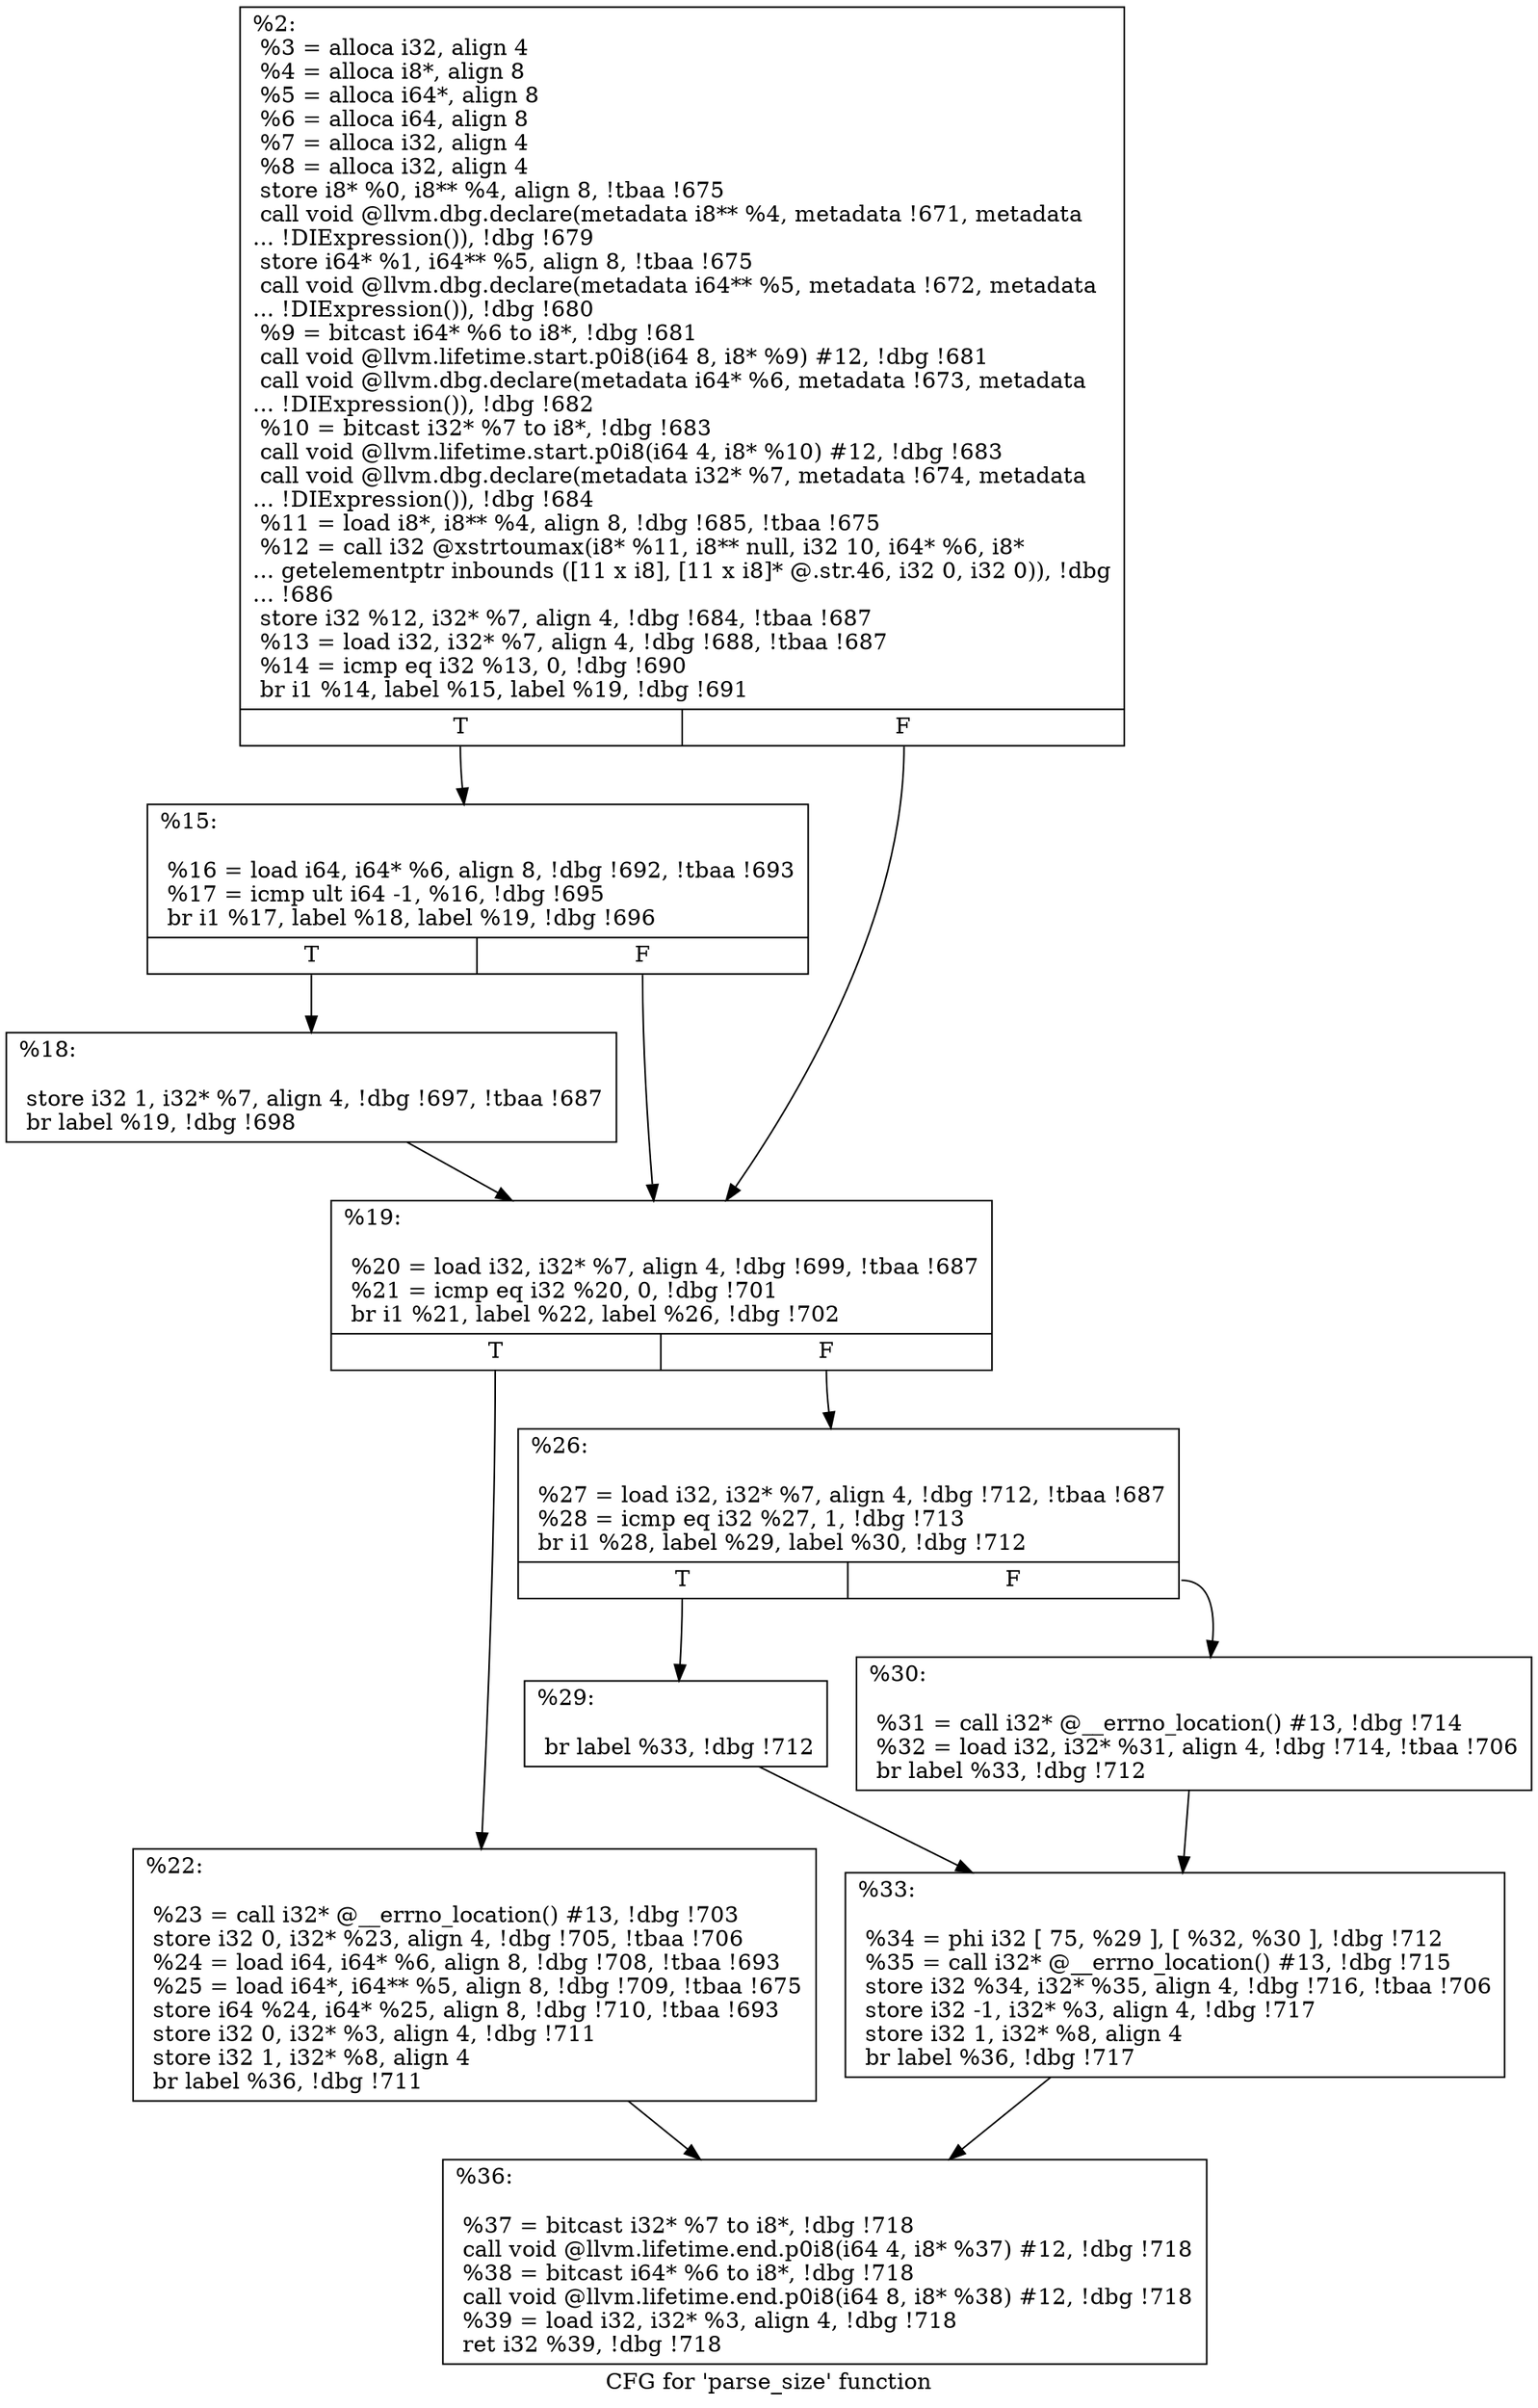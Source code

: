 digraph "CFG for 'parse_size' function" {
	label="CFG for 'parse_size' function";

	Node0x1270db0 [shape=record,label="{%2:\l  %3 = alloca i32, align 4\l  %4 = alloca i8*, align 8\l  %5 = alloca i64*, align 8\l  %6 = alloca i64, align 8\l  %7 = alloca i32, align 4\l  %8 = alloca i32, align 4\l  store i8* %0, i8** %4, align 8, !tbaa !675\l  call void @llvm.dbg.declare(metadata i8** %4, metadata !671, metadata\l... !DIExpression()), !dbg !679\l  store i64* %1, i64** %5, align 8, !tbaa !675\l  call void @llvm.dbg.declare(metadata i64** %5, metadata !672, metadata\l... !DIExpression()), !dbg !680\l  %9 = bitcast i64* %6 to i8*, !dbg !681\l  call void @llvm.lifetime.start.p0i8(i64 8, i8* %9) #12, !dbg !681\l  call void @llvm.dbg.declare(metadata i64* %6, metadata !673, metadata\l... !DIExpression()), !dbg !682\l  %10 = bitcast i32* %7 to i8*, !dbg !683\l  call void @llvm.lifetime.start.p0i8(i64 4, i8* %10) #12, !dbg !683\l  call void @llvm.dbg.declare(metadata i32* %7, metadata !674, metadata\l... !DIExpression()), !dbg !684\l  %11 = load i8*, i8** %4, align 8, !dbg !685, !tbaa !675\l  %12 = call i32 @xstrtoumax(i8* %11, i8** null, i32 10, i64* %6, i8*\l... getelementptr inbounds ([11 x i8], [11 x i8]* @.str.46, i32 0, i32 0)), !dbg\l... !686\l  store i32 %12, i32* %7, align 4, !dbg !684, !tbaa !687\l  %13 = load i32, i32* %7, align 4, !dbg !688, !tbaa !687\l  %14 = icmp eq i32 %13, 0, !dbg !690\l  br i1 %14, label %15, label %19, !dbg !691\l|{<s0>T|<s1>F}}"];
	Node0x1270db0:s0 -> Node0x1270ec0;
	Node0x1270db0:s1 -> Node0x1270f60;
	Node0x1270ec0 [shape=record,label="{%15:\l\l  %16 = load i64, i64* %6, align 8, !dbg !692, !tbaa !693\l  %17 = icmp ult i64 -1, %16, !dbg !695\l  br i1 %17, label %18, label %19, !dbg !696\l|{<s0>T|<s1>F}}"];
	Node0x1270ec0:s0 -> Node0x1270f10;
	Node0x1270ec0:s1 -> Node0x1270f60;
	Node0x1270f10 [shape=record,label="{%18:\l\l  store i32 1, i32* %7, align 4, !dbg !697, !tbaa !687\l  br label %19, !dbg !698\l}"];
	Node0x1270f10 -> Node0x1270f60;
	Node0x1270f60 [shape=record,label="{%19:\l\l  %20 = load i32, i32* %7, align 4, !dbg !699, !tbaa !687\l  %21 = icmp eq i32 %20, 0, !dbg !701\l  br i1 %21, label %22, label %26, !dbg !702\l|{<s0>T|<s1>F}}"];
	Node0x1270f60:s0 -> Node0x1270fb0;
	Node0x1270f60:s1 -> Node0x1271000;
	Node0x1270fb0 [shape=record,label="{%22:\l\l  %23 = call i32* @__errno_location() #13, !dbg !703\l  store i32 0, i32* %23, align 4, !dbg !705, !tbaa !706\l  %24 = load i64, i64* %6, align 8, !dbg !708, !tbaa !693\l  %25 = load i64*, i64** %5, align 8, !dbg !709, !tbaa !675\l  store i64 %24, i64* %25, align 8, !dbg !710, !tbaa !693\l  store i32 0, i32* %3, align 4, !dbg !711\l  store i32 1, i32* %8, align 4\l  br label %36, !dbg !711\l}"];
	Node0x1270fb0 -> Node0x1271140;
	Node0x1271000 [shape=record,label="{%26:\l\l  %27 = load i32, i32* %7, align 4, !dbg !712, !tbaa !687\l  %28 = icmp eq i32 %27, 1, !dbg !713\l  br i1 %28, label %29, label %30, !dbg !712\l|{<s0>T|<s1>F}}"];
	Node0x1271000:s0 -> Node0x1271050;
	Node0x1271000:s1 -> Node0x12710a0;
	Node0x1271050 [shape=record,label="{%29:\l\l  br label %33, !dbg !712\l}"];
	Node0x1271050 -> Node0x12710f0;
	Node0x12710a0 [shape=record,label="{%30:\l\l  %31 = call i32* @__errno_location() #13, !dbg !714\l  %32 = load i32, i32* %31, align 4, !dbg !714, !tbaa !706\l  br label %33, !dbg !712\l}"];
	Node0x12710a0 -> Node0x12710f0;
	Node0x12710f0 [shape=record,label="{%33:\l\l  %34 = phi i32 [ 75, %29 ], [ %32, %30 ], !dbg !712\l  %35 = call i32* @__errno_location() #13, !dbg !715\l  store i32 %34, i32* %35, align 4, !dbg !716, !tbaa !706\l  store i32 -1, i32* %3, align 4, !dbg !717\l  store i32 1, i32* %8, align 4\l  br label %36, !dbg !717\l}"];
	Node0x12710f0 -> Node0x1271140;
	Node0x1271140 [shape=record,label="{%36:\l\l  %37 = bitcast i32* %7 to i8*, !dbg !718\l  call void @llvm.lifetime.end.p0i8(i64 4, i8* %37) #12, !dbg !718\l  %38 = bitcast i64* %6 to i8*, !dbg !718\l  call void @llvm.lifetime.end.p0i8(i64 8, i8* %38) #12, !dbg !718\l  %39 = load i32, i32* %3, align 4, !dbg !718\l  ret i32 %39, !dbg !718\l}"];
}

